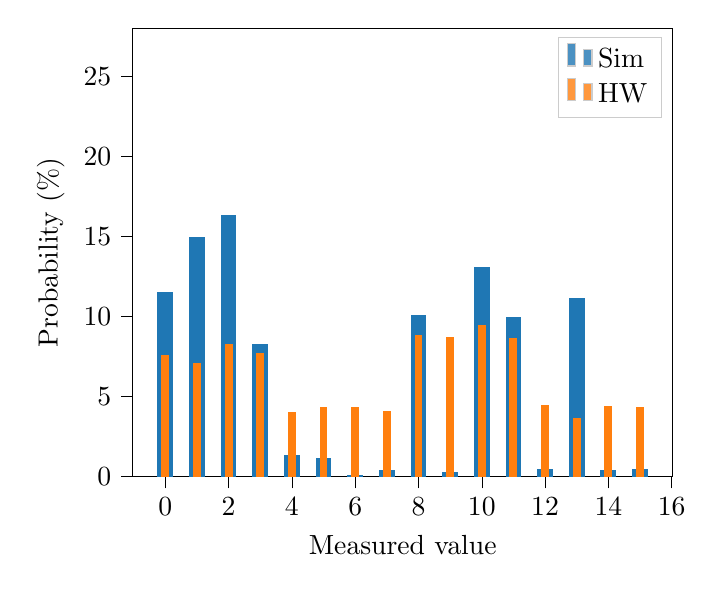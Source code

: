 % This file was created with tikzplotlib v0.10.1.
\begin{tikzpicture}

\definecolor{darkgray176}{RGB}{176,176,176}
\definecolor{darkorange25512714}{RGB}{255,127,14}
\definecolor{lightgray204}{RGB}{204,204,204}
\definecolor{steelblue31119180}{RGB}{31,119,180}

\begin{axis}[
legend cell align={left},
legend style={fill opacity=0.8, draw opacity=1, text opacity=1, draw=lightgray204},
tick align=outside,
tick pos=left,
x grid style={darkgray176},
xlabel={Measured value},
xmin=-1.025, xmax=16.025,
xtick style={color=black},
y grid style={darkgray176},
ylabel={Probability (\%)},
ymin=0, ymax=28,
ytick style={color=black}
]
\draw[draw=none,fill=steelblue31119180] (axis cs:-0.25,0) rectangle (axis cs:0.25,11.523);
\addlegendimage{ybar,ybar legend,draw=none,fill=steelblue31119180}
\addlegendentry{Sim}

\draw[draw=none,fill=steelblue31119180] (axis cs:0.75,0) rectangle (axis cs:1.25,14.941);
\draw[draw=none,fill=steelblue31119180] (axis cs:1.75,0) rectangle (axis cs:2.25,16.309);
\draw[draw=none,fill=steelblue31119180] (axis cs:2.75,0) rectangle (axis cs:3.25,8.301);
\draw[draw=none,fill=steelblue31119180] (axis cs:3.75,0) rectangle (axis cs:4.25,1.367);
\draw[draw=none,fill=steelblue31119180] (axis cs:4.75,0) rectangle (axis cs:5.25,1.172);
\draw[draw=none,fill=steelblue31119180] (axis cs:5.75,0) rectangle (axis cs:6.25,0.098);
\draw[draw=none,fill=steelblue31119180] (axis cs:6.75,0) rectangle (axis cs:7.25,0.391);
\draw[draw=none,fill=steelblue31119180] (axis cs:7.75,0) rectangle (axis cs:8.25,10.059);
\draw[draw=none,fill=steelblue31119180] (axis cs:8.75,0) rectangle (axis cs:9.25,0.293);
\draw[draw=none,fill=steelblue31119180] (axis cs:9.75,0) rectangle (axis cs:10.25,13.086);
\draw[draw=none,fill=steelblue31119180] (axis cs:10.75,0) rectangle (axis cs:11.25,9.961);
\draw[draw=none,fill=steelblue31119180] (axis cs:11.75,0) rectangle (axis cs:12.25,0.488);
\draw[draw=none,fill=steelblue31119180] (axis cs:12.75,0) rectangle (axis cs:13.25,11.133);
\draw[draw=none,fill=steelblue31119180] (axis cs:13.75,0) rectangle (axis cs:14.25,0.391);
\draw[draw=none,fill=steelblue31119180] (axis cs:14.75,0) rectangle (axis cs:15.25,0.488);
\draw[draw=none,fill=darkorange25512714] (axis cs:-0.125,0) rectangle (axis cs:0.125,7.593);
\addlegendimage{ybar,ybar legend,draw=none,fill=darkorange25512714}
\addlegendentry{HW}

\draw[draw=none,fill=darkorange25512714] (axis cs:0.875,0) rectangle (axis cs:1.125,7.104);
\draw[draw=none,fill=darkorange25512714] (axis cs:1.875,0) rectangle (axis cs:2.125,8.252);
\draw[draw=none,fill=darkorange25512714] (axis cs:2.875,0) rectangle (axis cs:3.125,7.715);
\draw[draw=none,fill=darkorange25512714] (axis cs:3.875,0) rectangle (axis cs:4.125,4.004);
\draw[draw=none,fill=darkorange25512714] (axis cs:4.875,0) rectangle (axis cs:5.125,4.37);
\draw[draw=none,fill=darkorange25512714] (axis cs:5.875,0) rectangle (axis cs:6.125,4.346);
\draw[draw=none,fill=darkorange25512714] (axis cs:6.875,0) rectangle (axis cs:7.125,4.077);
\draw[draw=none,fill=darkorange25512714] (axis cs:7.875,0) rectangle (axis cs:8.125,8.813);
\draw[draw=none,fill=darkorange25512714] (axis cs:8.875,0) rectangle (axis cs:9.125,8.74);
\draw[draw=none,fill=darkorange25512714] (axis cs:9.875,0) rectangle (axis cs:10.125,9.448);
\draw[draw=none,fill=darkorange25512714] (axis cs:10.875,0) rectangle (axis cs:11.125,8.643);
\draw[draw=none,fill=darkorange25512714] (axis cs:11.875,0) rectangle (axis cs:12.125,4.443);
\draw[draw=none,fill=darkorange25512714] (axis cs:12.875,0) rectangle (axis cs:13.125,3.687);
\draw[draw=none,fill=darkorange25512714] (axis cs:13.875,0) rectangle (axis cs:14.125,4.419);
\draw[draw=none,fill=darkorange25512714] (axis cs:14.875,0) rectangle (axis cs:15.125,4.346);
\end{axis}

\end{tikzpicture}
